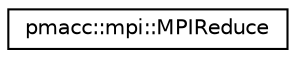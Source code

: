 digraph "Graphical Class Hierarchy"
{
 // LATEX_PDF_SIZE
  edge [fontname="Helvetica",fontsize="10",labelfontname="Helvetica",labelfontsize="10"];
  node [fontname="Helvetica",fontsize="10",shape=record];
  rankdir="LR";
  Node0 [label="pmacc::mpi::MPIReduce",height=0.2,width=0.4,color="black", fillcolor="white", style="filled",URL="$structpmacc_1_1mpi_1_1_m_p_i_reduce.html",tooltip="reduce data over selected mpi ranks"];
}
